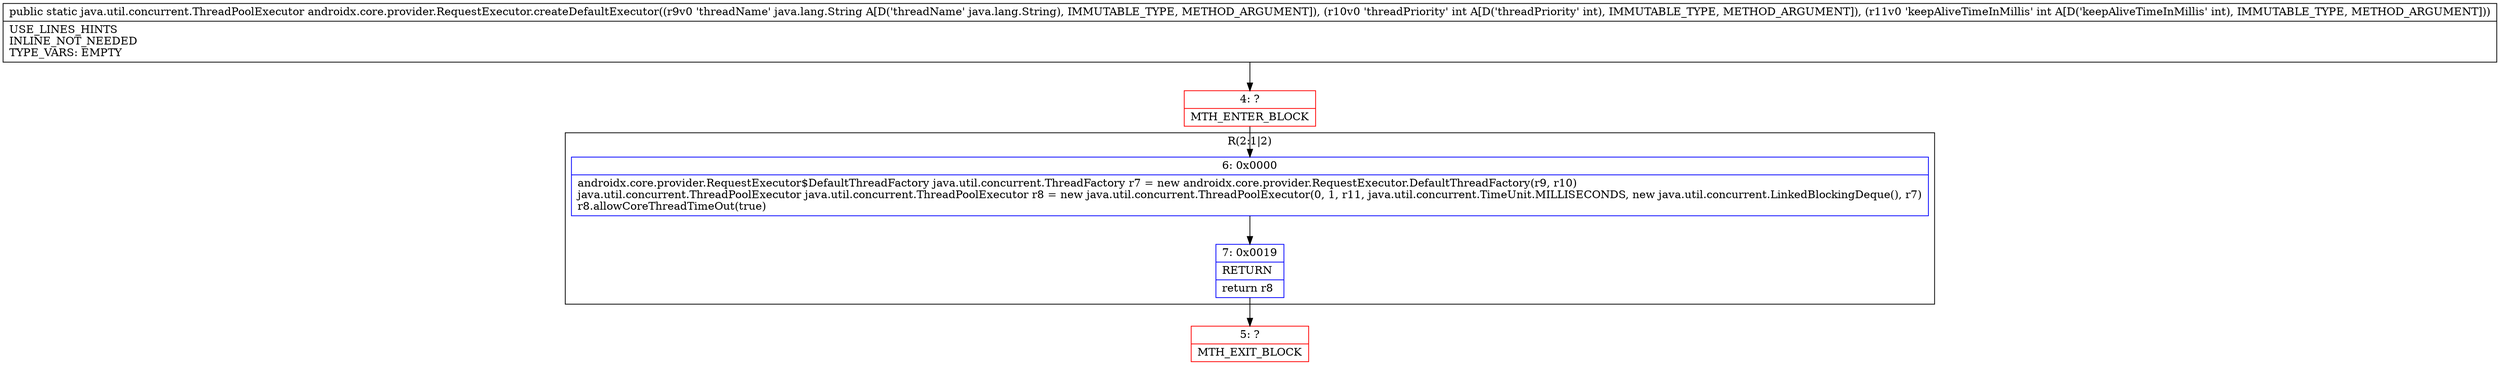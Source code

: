 digraph "CFG forandroidx.core.provider.RequestExecutor.createDefaultExecutor(Ljava\/lang\/String;II)Ljava\/util\/concurrent\/ThreadPoolExecutor;" {
subgraph cluster_Region_171506602 {
label = "R(2:1|2)";
node [shape=record,color=blue];
Node_6 [shape=record,label="{6\:\ 0x0000|androidx.core.provider.RequestExecutor$DefaultThreadFactory java.util.concurrent.ThreadFactory r7 = new androidx.core.provider.RequestExecutor.DefaultThreadFactory(r9, r10)\ljava.util.concurrent.ThreadPoolExecutor java.util.concurrent.ThreadPoolExecutor r8 = new java.util.concurrent.ThreadPoolExecutor(0, 1, r11, java.util.concurrent.TimeUnit.MILLISECONDS, new java.util.concurrent.LinkedBlockingDeque(), r7)\lr8.allowCoreThreadTimeOut(true)\l}"];
Node_7 [shape=record,label="{7\:\ 0x0019|RETURN\l|return r8\l}"];
}
Node_4 [shape=record,color=red,label="{4\:\ ?|MTH_ENTER_BLOCK\l}"];
Node_5 [shape=record,color=red,label="{5\:\ ?|MTH_EXIT_BLOCK\l}"];
MethodNode[shape=record,label="{public static java.util.concurrent.ThreadPoolExecutor androidx.core.provider.RequestExecutor.createDefaultExecutor((r9v0 'threadName' java.lang.String A[D('threadName' java.lang.String), IMMUTABLE_TYPE, METHOD_ARGUMENT]), (r10v0 'threadPriority' int A[D('threadPriority' int), IMMUTABLE_TYPE, METHOD_ARGUMENT]), (r11v0 'keepAliveTimeInMillis' int A[D('keepAliveTimeInMillis' int), IMMUTABLE_TYPE, METHOD_ARGUMENT]))  | USE_LINES_HINTS\lINLINE_NOT_NEEDED\lTYPE_VARS: EMPTY\l}"];
MethodNode -> Node_4;Node_6 -> Node_7;
Node_7 -> Node_5;
Node_4 -> Node_6;
}

